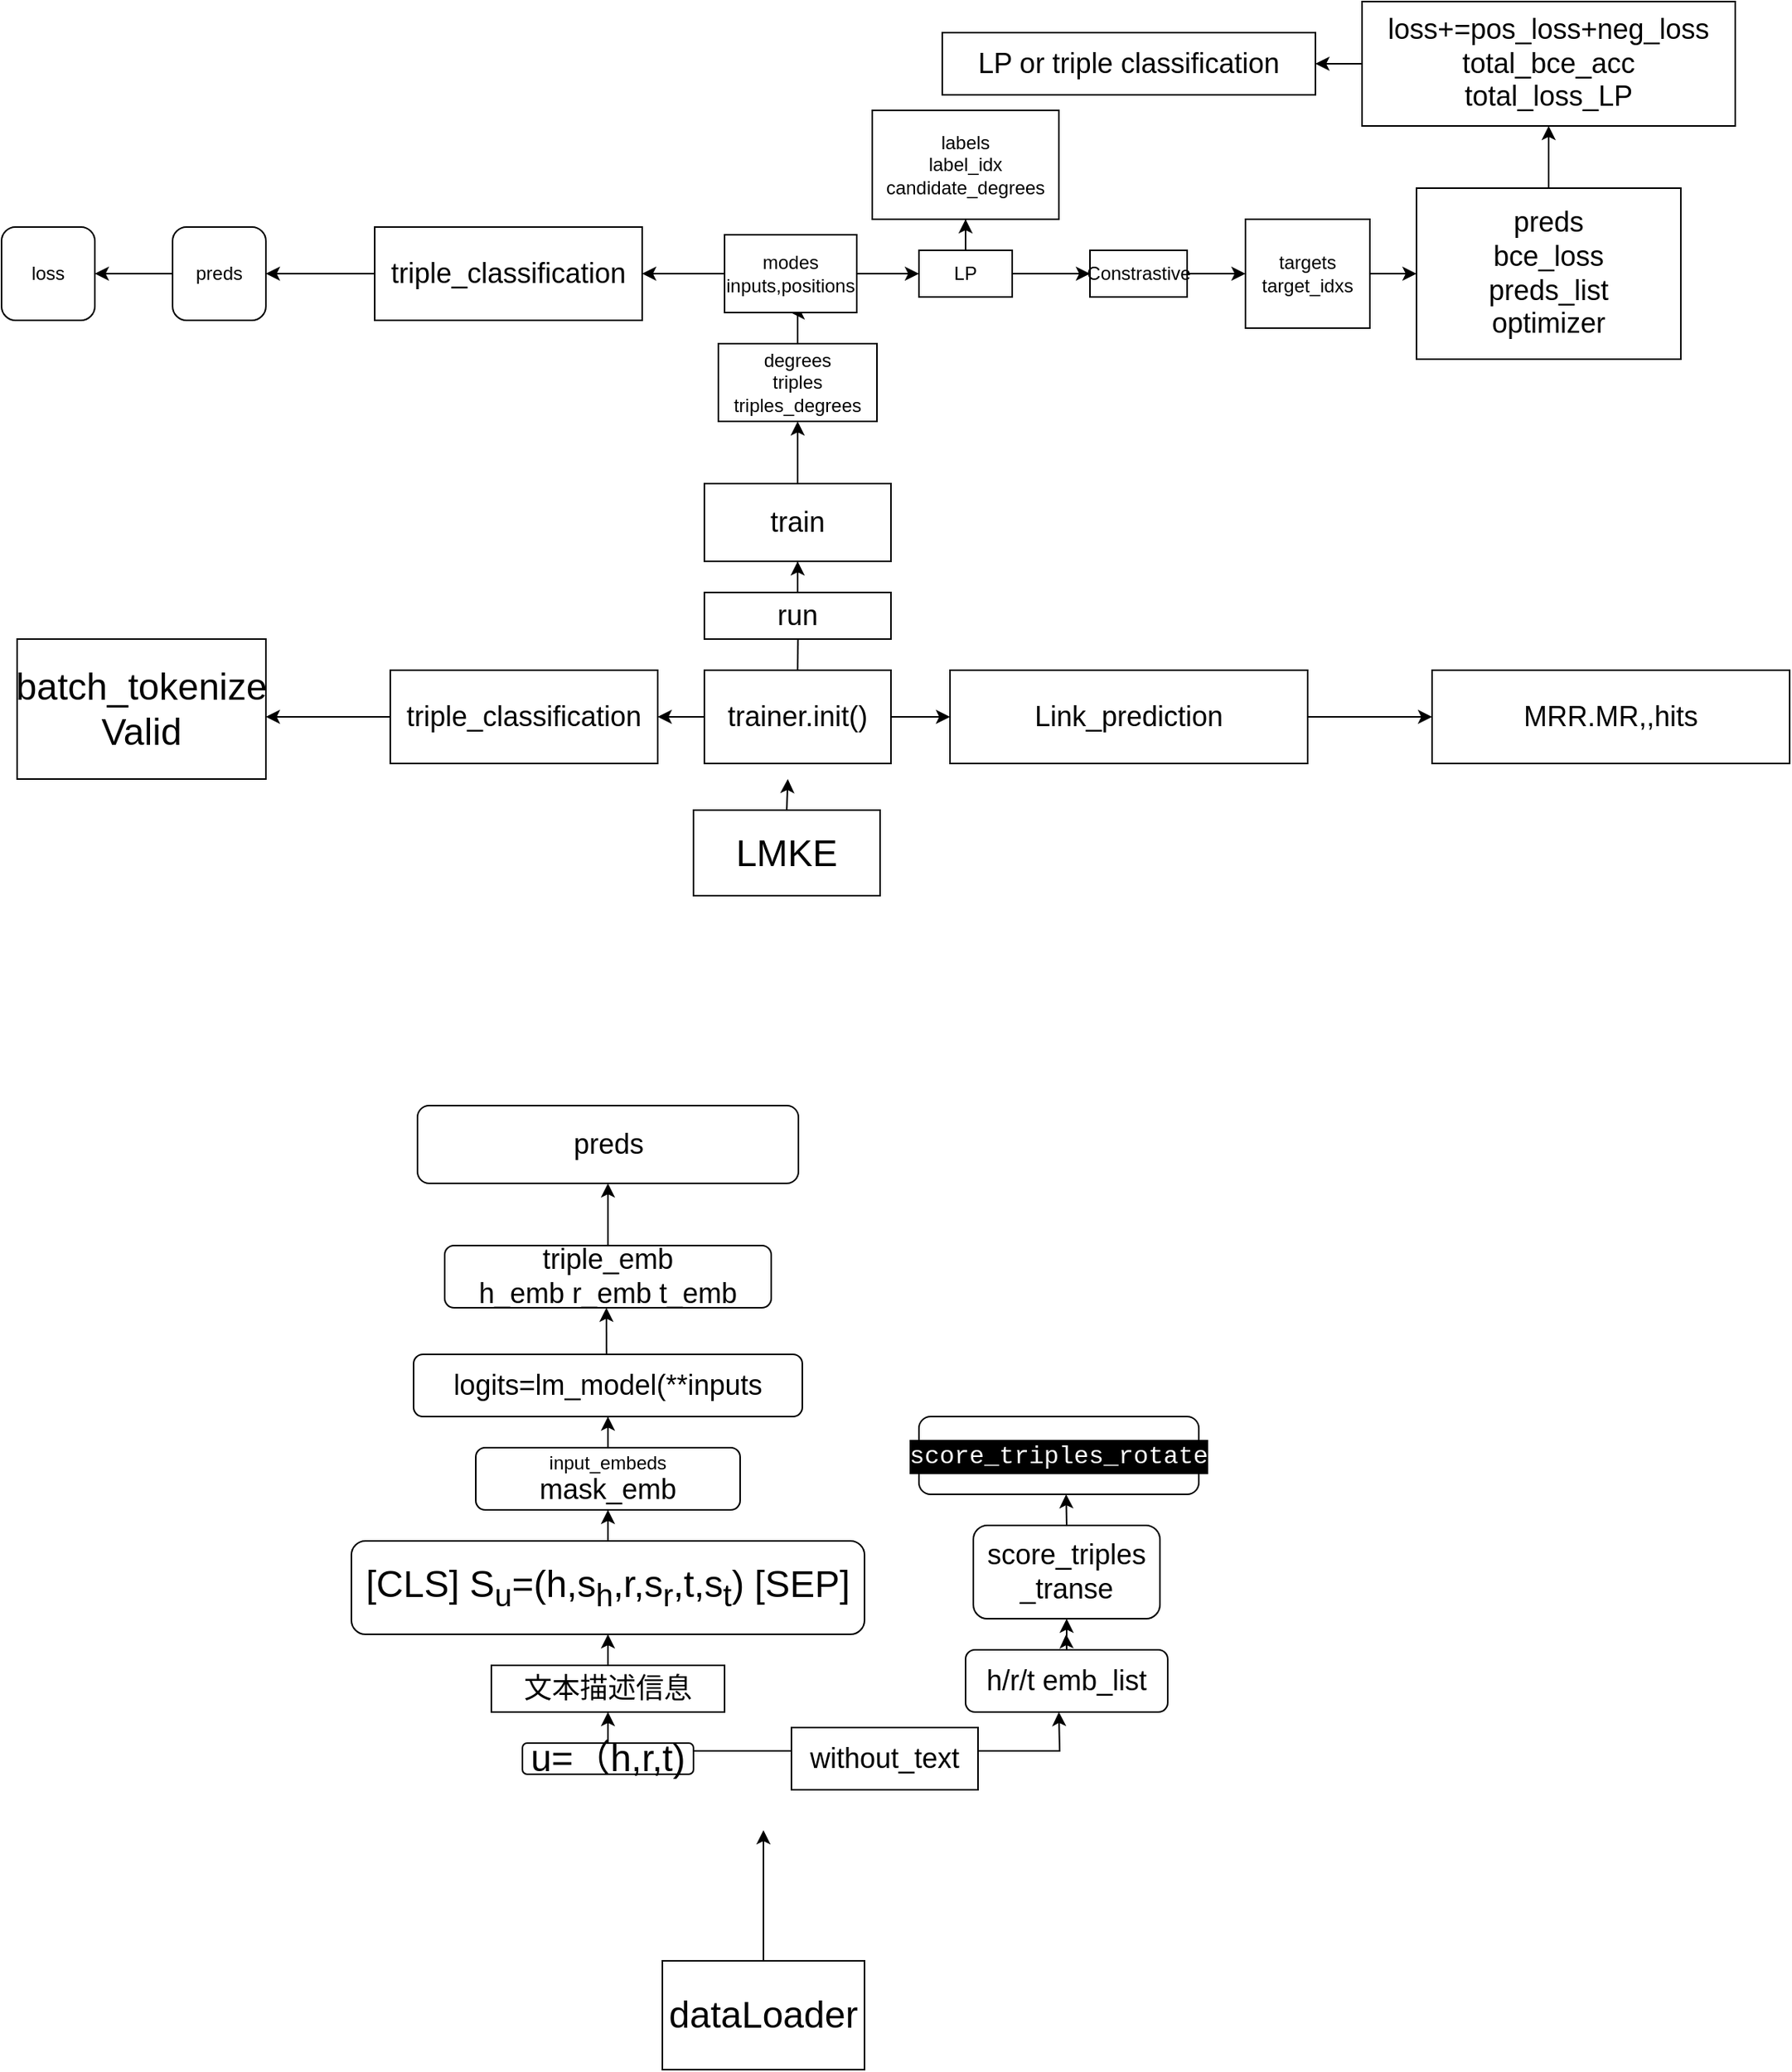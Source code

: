 <mxfile version="21.7.4" type="github">
  <diagram name="第 1 页" id="9JXRR2FQcuDCm_Itce8K">
    <mxGraphModel dx="2032" dy="1371" grid="1" gridSize="10" guides="1" tooltips="1" connect="1" arrows="1" fold="1" page="1" pageScale="1" pageWidth="827" pageHeight="1169" math="0" shadow="0">
      <root>
        <mxCell id="0" />
        <mxCell id="1" parent="0" />
        <mxCell id="J2ooBoPmb8nhM15LZhtm-6" value="" style="edgeStyle=orthogonalEdgeStyle;rounded=0;orthogonalLoop=1;jettySize=auto;html=1;" parent="1" source="J2ooBoPmb8nhM15LZhtm-7" target="J2ooBoPmb8nhM15LZhtm-4" edge="1">
          <mxGeometry relative="1" as="geometry" />
        </mxCell>
        <mxCell id="J2ooBoPmb8nhM15LZhtm-38" style="edgeStyle=orthogonalEdgeStyle;rounded=0;orthogonalLoop=1;jettySize=auto;html=1;exitX=1;exitY=0.25;exitDx=0;exitDy=0;" parent="1" source="J2ooBoPmb8nhM15LZhtm-3" edge="1">
          <mxGeometry relative="1" as="geometry">
            <mxPoint x="380.0" y="1110" as="targetPoint" />
          </mxGeometry>
        </mxCell>
        <mxCell id="J2ooBoPmb8nhM15LZhtm-3" value="&lt;font style=&quot;font-size: 24px;&quot;&gt;u=（h,r,t)&lt;/font&gt;" style="rounded=1;whiteSpace=wrap;html=1;" parent="1" vertex="1">
          <mxGeometry x="35" y="1130" width="110" height="20" as="geometry" />
        </mxCell>
        <mxCell id="J2ooBoPmb8nhM15LZhtm-20" style="edgeStyle=orthogonalEdgeStyle;rounded=0;orthogonalLoop=1;jettySize=auto;html=1;exitX=0.5;exitY=0;exitDx=0;exitDy=0;" parent="1" source="J2ooBoPmb8nhM15LZhtm-4" target="J2ooBoPmb8nhM15LZhtm-16" edge="1">
          <mxGeometry relative="1" as="geometry" />
        </mxCell>
        <mxCell id="J2ooBoPmb8nhM15LZhtm-4" value="&lt;font style=&quot;font-size: 24px;&quot;&gt;&lt;font style=&quot;&quot;&gt;[CLS] S&lt;sub&gt;u&lt;/sub&gt;&lt;/font&gt;&lt;font style=&quot;&quot;&gt;=(h,s&lt;sub style=&quot;&quot;&gt;h&lt;/sub&gt;,r,s&lt;sub style=&quot;&quot;&gt;r&lt;/sub&gt;,t,s&lt;sub style=&quot;&quot;&gt;t&lt;/sub&gt;) [SEP]&lt;/font&gt;&lt;/font&gt;" style="rounded=1;whiteSpace=wrap;html=1;" parent="1" vertex="1">
          <mxGeometry x="-75" y="1000" width="330" height="60" as="geometry" />
        </mxCell>
        <mxCell id="J2ooBoPmb8nhM15LZhtm-9" value="" style="edgeStyle=orthogonalEdgeStyle;rounded=0;orthogonalLoop=1;jettySize=auto;html=1;" parent="1" source="J2ooBoPmb8nhM15LZhtm-3" target="J2ooBoPmb8nhM15LZhtm-7" edge="1">
          <mxGeometry relative="1" as="geometry">
            <mxPoint x="90" y="1140" as="sourcePoint" />
            <mxPoint x="145" y="980" as="targetPoint" />
          </mxGeometry>
        </mxCell>
        <mxCell id="J2ooBoPmb8nhM15LZhtm-7" value="&lt;font style=&quot;font-size: 18px;&quot;&gt;文本描述信息&lt;/font&gt;" style="rounded=0;whiteSpace=wrap;html=1;" parent="1" vertex="1">
          <mxGeometry x="15" y="1080" width="150" height="30" as="geometry" />
        </mxCell>
        <mxCell id="J2ooBoPmb8nhM15LZhtm-16" value="input_embeds&lt;br&gt;&lt;span style=&quot;font-size: 18px;&quot;&gt;mask_emb&lt;/span&gt;&lt;span style=&quot;font-size: 18px;&quot;&gt;&lt;br&gt;&lt;/span&gt;" style="rounded=1;whiteSpace=wrap;html=1;" parent="1" vertex="1">
          <mxGeometry x="5" y="940" width="170" height="40" as="geometry" />
        </mxCell>
        <mxCell id="J2ooBoPmb8nhM15LZhtm-26" value="&lt;font style=&quot;font-size: 18px;&quot;&gt;triple_emb&lt;br&gt;h_emb r_emb t_emb&lt;/font&gt;" style="rounded=1;whiteSpace=wrap;html=1;" parent="1" vertex="1">
          <mxGeometry x="-15" y="810" width="210" height="40" as="geometry" />
        </mxCell>
        <mxCell id="J2ooBoPmb8nhM15LZhtm-34" value="&lt;span style=&quot;font-size: 18px;&quot;&gt;preds&lt;/span&gt;" style="rounded=1;whiteSpace=wrap;html=1;" parent="1" vertex="1">
          <mxGeometry x="-32.5" y="720" width="245" height="50" as="geometry" />
        </mxCell>
        <mxCell id="J2ooBoPmb8nhM15LZhtm-44" style="edgeStyle=orthogonalEdgeStyle;rounded=0;orthogonalLoop=1;jettySize=auto;html=1;exitX=0.5;exitY=0;exitDx=0;exitDy=0;" parent="1" source="J2ooBoPmb8nhM15LZhtm-39" edge="1">
          <mxGeometry relative="1" as="geometry">
            <mxPoint x="384.667" y="1060" as="targetPoint" />
          </mxGeometry>
        </mxCell>
        <mxCell id="J2ooBoPmb8nhM15LZhtm-45" style="edgeStyle=orthogonalEdgeStyle;rounded=0;orthogonalLoop=1;jettySize=auto;html=1;exitX=0.5;exitY=0;exitDx=0;exitDy=0;entryX=0.5;entryY=1;entryDx=0;entryDy=0;" parent="1" source="J2ooBoPmb8nhM15LZhtm-39" target="J2ooBoPmb8nhM15LZhtm-43" edge="1">
          <mxGeometry relative="1" as="geometry" />
        </mxCell>
        <mxCell id="J2ooBoPmb8nhM15LZhtm-39" value="&lt;font style=&quot;font-size: 18px;&quot;&gt;h/r/t emb_list&lt;/font&gt;" style="rounded=1;whiteSpace=wrap;html=1;" parent="1" vertex="1">
          <mxGeometry x="320" y="1070" width="130" height="40" as="geometry" />
        </mxCell>
        <mxCell id="J2ooBoPmb8nhM15LZhtm-40" value="&lt;font style=&quot;font-size: 18px;&quot;&gt;without_text&lt;/font&gt;" style="rounded=0;whiteSpace=wrap;html=1;" parent="1" vertex="1">
          <mxGeometry x="208" y="1120" width="120" height="40" as="geometry" />
        </mxCell>
        <mxCell id="J2ooBoPmb8nhM15LZhtm-46" style="edgeStyle=orthogonalEdgeStyle;rounded=0;orthogonalLoop=1;jettySize=auto;html=1;exitX=0.5;exitY=0;exitDx=0;exitDy=0;" parent="1" source="J2ooBoPmb8nhM15LZhtm-43" edge="1">
          <mxGeometry relative="1" as="geometry">
            <mxPoint x="384.667" y="970" as="targetPoint" />
          </mxGeometry>
        </mxCell>
        <mxCell id="J2ooBoPmb8nhM15LZhtm-43" value="&lt;font style=&quot;font-size: 18px;&quot;&gt;score_triples&lt;br&gt;_transe&lt;/font&gt;" style="rounded=1;whiteSpace=wrap;html=1;" parent="1" vertex="1">
          <mxGeometry x="325" y="990" width="120" height="60" as="geometry" />
        </mxCell>
        <mxCell id="J2ooBoPmb8nhM15LZhtm-47" value="&lt;div style=&quot;color: rgb(255, 255, 255); background-color: rgb(0, 0, 0); font-family: Consolas, &amp;quot;Courier New&amp;quot;, monospace; font-size: 16px; line-height: 22px;&quot;&gt;score_triples_rotate&lt;/div&gt;" style="rounded=1;whiteSpace=wrap;html=1;" parent="1" vertex="1">
          <mxGeometry x="290" y="920" width="180" height="50" as="geometry" />
        </mxCell>
        <mxCell id="J2ooBoPmb8nhM15LZhtm-117" style="edgeStyle=orthogonalEdgeStyle;rounded=0;orthogonalLoop=1;jettySize=auto;html=1;exitX=0;exitY=0.5;exitDx=0;exitDy=0;entryX=1;entryY=0.5;entryDx=0;entryDy=0;" parent="1" source="J2ooBoPmb8nhM15LZhtm-52" target="J2ooBoPmb8nhM15LZhtm-59" edge="1">
          <mxGeometry relative="1" as="geometry" />
        </mxCell>
        <mxCell id="J2ooBoPmb8nhM15LZhtm-52" value="preds" style="rounded=1;whiteSpace=wrap;html=1;" parent="1" vertex="1">
          <mxGeometry x="-190" y="155" width="60" height="60" as="geometry" />
        </mxCell>
        <mxCell id="n6FowlvJA5blBHfmLOYl-14" value="" style="edgeStyle=orthogonalEdgeStyle;rounded=0;orthogonalLoop=1;jettySize=auto;html=1;" edge="1" parent="1" source="J2ooBoPmb8nhM15LZhtm-58" target="J2ooBoPmb8nhM15LZhtm-71">
          <mxGeometry relative="1" as="geometry" />
        </mxCell>
        <mxCell id="n6FowlvJA5blBHfmLOYl-17" value="" style="edgeStyle=orthogonalEdgeStyle;rounded=0;orthogonalLoop=1;jettySize=auto;html=1;" edge="1" parent="1" source="J2ooBoPmb8nhM15LZhtm-58" target="J2ooBoPmb8nhM15LZhtm-65">
          <mxGeometry relative="1" as="geometry" />
        </mxCell>
        <mxCell id="J2ooBoPmb8nhM15LZhtm-58" value="LP" style="rounded=0;whiteSpace=wrap;html=1;" parent="1" vertex="1">
          <mxGeometry x="290" y="170" width="60" height="30" as="geometry" />
        </mxCell>
        <mxCell id="J2ooBoPmb8nhM15LZhtm-59" value="loss" style="rounded=1;whiteSpace=wrap;html=1;" parent="1" vertex="1">
          <mxGeometry x="-300" y="155" width="60" height="60" as="geometry" />
        </mxCell>
        <mxCell id="n6FowlvJA5blBHfmLOYl-18" value="" style="edgeStyle=orthogonalEdgeStyle;rounded=0;orthogonalLoop=1;jettySize=auto;html=1;" edge="1" parent="1" source="J2ooBoPmb8nhM15LZhtm-63" target="J2ooBoPmb8nhM15LZhtm-84">
          <mxGeometry relative="1" as="geometry" />
        </mxCell>
        <mxCell id="J2ooBoPmb8nhM15LZhtm-63" value="targets&lt;br&gt;target_idxs" style="whiteSpace=wrap;html=1;rounded=0;" parent="1" vertex="1">
          <mxGeometry x="500" y="150" width="80" height="70" as="geometry" />
        </mxCell>
        <mxCell id="J2ooBoPmb8nhM15LZhtm-65" value="labels&lt;br&gt;label_idx&lt;br&gt;candidate_degrees" style="whiteSpace=wrap;html=1;rounded=0;" parent="1" vertex="1">
          <mxGeometry x="260" y="80" width="120" height="70" as="geometry" />
        </mxCell>
        <mxCell id="n6FowlvJA5blBHfmLOYl-16" value="" style="edgeStyle=orthogonalEdgeStyle;rounded=0;orthogonalLoop=1;jettySize=auto;html=1;" edge="1" parent="1" source="J2ooBoPmb8nhM15LZhtm-71" target="J2ooBoPmb8nhM15LZhtm-63">
          <mxGeometry relative="1" as="geometry" />
        </mxCell>
        <mxCell id="J2ooBoPmb8nhM15LZhtm-71" value="Constrastive" style="rounded=0;whiteSpace=wrap;html=1;" parent="1" vertex="1">
          <mxGeometry x="400" y="170" width="62.5" height="30" as="geometry" />
        </mxCell>
        <mxCell id="J2ooBoPmb8nhM15LZhtm-98" style="edgeStyle=orthogonalEdgeStyle;rounded=0;orthogonalLoop=1;jettySize=auto;html=1;exitX=0.5;exitY=0;exitDx=0;exitDy=0;" parent="1" source="J2ooBoPmb8nhM15LZhtm-83" edge="1">
          <mxGeometry relative="1" as="geometry">
            <mxPoint x="205.667" y="510.0" as="targetPoint" />
          </mxGeometry>
        </mxCell>
        <mxCell id="J2ooBoPmb8nhM15LZhtm-83" value="&lt;font style=&quot;font-size: 24px;&quot;&gt;LMKE&lt;/font&gt;" style="rounded=0;whiteSpace=wrap;html=1;" parent="1" vertex="1">
          <mxGeometry x="145" y="530" width="120" height="55" as="geometry" />
        </mxCell>
        <mxCell id="n6FowlvJA5blBHfmLOYl-20" value="" style="edgeStyle=orthogonalEdgeStyle;rounded=0;orthogonalLoop=1;jettySize=auto;html=1;" edge="1" parent="1" source="J2ooBoPmb8nhM15LZhtm-84" target="n6FowlvJA5blBHfmLOYl-19">
          <mxGeometry relative="1" as="geometry" />
        </mxCell>
        <mxCell id="J2ooBoPmb8nhM15LZhtm-84" value="&lt;font style=&quot;font-size: 18px;&quot;&gt;preds&lt;br&gt;bce_loss&lt;br&gt;preds_list&lt;br&gt;optimizer&lt;br&gt;&lt;/font&gt;" style="rounded=0;whiteSpace=wrap;html=1;" parent="1" vertex="1">
          <mxGeometry x="610" y="130" width="170" height="110" as="geometry" />
        </mxCell>
        <mxCell id="J2ooBoPmb8nhM15LZhtm-99" style="edgeStyle=orthogonalEdgeStyle;rounded=0;orthogonalLoop=1;jettySize=auto;html=1;exitX=0.5;exitY=0;exitDx=0;exitDy=0;" parent="1" source="J2ooBoPmb8nhM15LZhtm-91" edge="1">
          <mxGeometry relative="1" as="geometry">
            <mxPoint x="212.333" y="410" as="targetPoint" />
          </mxGeometry>
        </mxCell>
        <mxCell id="J2ooBoPmb8nhM15LZhtm-101" value="" style="edgeStyle=orthogonalEdgeStyle;rounded=0;orthogonalLoop=1;jettySize=auto;html=1;" parent="1" source="J2ooBoPmb8nhM15LZhtm-91" target="J2ooBoPmb8nhM15LZhtm-100" edge="1">
          <mxGeometry relative="1" as="geometry" />
        </mxCell>
        <mxCell id="J2ooBoPmb8nhM15LZhtm-103" value="" style="edgeStyle=orthogonalEdgeStyle;rounded=0;orthogonalLoop=1;jettySize=auto;html=1;" parent="1" source="J2ooBoPmb8nhM15LZhtm-91" target="J2ooBoPmb8nhM15LZhtm-102" edge="1">
          <mxGeometry relative="1" as="geometry" />
        </mxCell>
        <mxCell id="J2ooBoPmb8nhM15LZhtm-91" value="&lt;font style=&quot;font-size: 18px;&quot;&gt;trainer.init()&lt;/font&gt;" style="rounded=0;whiteSpace=wrap;html=1;" parent="1" vertex="1">
          <mxGeometry x="152" y="440" width="120" height="60" as="geometry" />
        </mxCell>
        <mxCell id="J2ooBoPmb8nhM15LZhtm-94" value="" style="edgeStyle=orthogonalEdgeStyle;rounded=0;orthogonalLoop=1;jettySize=auto;html=1;entryX=0.5;entryY=1;entryDx=0;entryDy=0;" parent="1" source="J2ooBoPmb8nhM15LZhtm-92" edge="1">
          <mxGeometry relative="1" as="geometry">
            <mxPoint x="190" y="1186.0" as="targetPoint" />
          </mxGeometry>
        </mxCell>
        <mxCell id="J2ooBoPmb8nhM15LZhtm-92" value="&lt;font style=&quot;font-size: 24px;&quot;&gt;dataLoader&lt;/font&gt;" style="rounded=0;whiteSpace=wrap;html=1;" parent="1" vertex="1">
          <mxGeometry x="125" y="1270" width="130" height="70" as="geometry" />
        </mxCell>
        <mxCell id="n6FowlvJA5blBHfmLOYl-26" value="" style="edgeStyle=orthogonalEdgeStyle;rounded=0;orthogonalLoop=1;jettySize=auto;html=1;" edge="1" parent="1" source="J2ooBoPmb8nhM15LZhtm-100">
          <mxGeometry relative="1" as="geometry">
            <mxPoint x="-130" y="470" as="targetPoint" />
          </mxGeometry>
        </mxCell>
        <mxCell id="J2ooBoPmb8nhM15LZhtm-100" value="&lt;span style=&quot;font-size: 18px;&quot;&gt;triple_classification&lt;/span&gt;" style="rounded=0;whiteSpace=wrap;html=1;" parent="1" vertex="1">
          <mxGeometry x="-50" y="440" width="172" height="60" as="geometry" />
        </mxCell>
        <mxCell id="n6FowlvJA5blBHfmLOYl-29" value="" style="edgeStyle=orthogonalEdgeStyle;rounded=0;orthogonalLoop=1;jettySize=auto;html=1;" edge="1" parent="1" source="J2ooBoPmb8nhM15LZhtm-102" target="n6FowlvJA5blBHfmLOYl-28">
          <mxGeometry relative="1" as="geometry" />
        </mxCell>
        <mxCell id="J2ooBoPmb8nhM15LZhtm-102" value="&lt;span style=&quot;font-size: 18px;&quot;&gt;Link_prediction&lt;/span&gt;" style="rounded=0;whiteSpace=wrap;html=1;" parent="1" vertex="1">
          <mxGeometry x="310" y="440" width="230" height="60" as="geometry" />
        </mxCell>
        <mxCell id="J2ooBoPmb8nhM15LZhtm-114" value="" style="edgeStyle=orthogonalEdgeStyle;rounded=0;orthogonalLoop=1;jettySize=auto;html=1;" parent="1" source="J2ooBoPmb8nhM15LZhtm-106" target="J2ooBoPmb8nhM15LZhtm-113" edge="1">
          <mxGeometry relative="1" as="geometry" />
        </mxCell>
        <mxCell id="J2ooBoPmb8nhM15LZhtm-106" value="&lt;font style=&quot;font-size: 18px;&quot;&gt;run&lt;/font&gt;" style="rounded=0;whiteSpace=wrap;html=1;" parent="1" vertex="1">
          <mxGeometry x="152" y="390" width="120" height="30" as="geometry" />
        </mxCell>
        <mxCell id="J2ooBoPmb8nhM15LZhtm-116" style="edgeStyle=orthogonalEdgeStyle;rounded=0;orthogonalLoop=1;jettySize=auto;html=1;exitX=0;exitY=0.5;exitDx=0;exitDy=0;entryX=1;entryY=0.5;entryDx=0;entryDy=0;" parent="1" source="J2ooBoPmb8nhM15LZhtm-111" target="J2ooBoPmb8nhM15LZhtm-52" edge="1">
          <mxGeometry relative="1" as="geometry" />
        </mxCell>
        <mxCell id="J2ooBoPmb8nhM15LZhtm-111" value="&lt;span style=&quot;font-size: 18px;&quot;&gt;triple_classification&lt;/span&gt;" style="rounded=0;whiteSpace=wrap;html=1;" parent="1" vertex="1">
          <mxGeometry x="-60" y="155" width="172" height="60" as="geometry" />
        </mxCell>
        <mxCell id="n6FowlvJA5blBHfmLOYl-3" value="" style="edgeStyle=orthogonalEdgeStyle;rounded=0;orthogonalLoop=1;jettySize=auto;html=1;" edge="1" parent="1" source="J2ooBoPmb8nhM15LZhtm-113" target="n6FowlvJA5blBHfmLOYl-2">
          <mxGeometry relative="1" as="geometry" />
        </mxCell>
        <mxCell id="J2ooBoPmb8nhM15LZhtm-113" value="&lt;font style=&quot;font-size: 18px;&quot;&gt;train&lt;/font&gt;" style="rounded=0;whiteSpace=wrap;html=1;" parent="1" vertex="1">
          <mxGeometry x="152" y="320" width="120" height="50" as="geometry" />
        </mxCell>
        <mxCell id="n6FowlvJA5blBHfmLOYl-5" value="" style="edgeStyle=orthogonalEdgeStyle;rounded=0;orthogonalLoop=1;jettySize=auto;html=1;" edge="1" parent="1" source="n6FowlvJA5blBHfmLOYl-2" target="n6FowlvJA5blBHfmLOYl-4">
          <mxGeometry relative="1" as="geometry" />
        </mxCell>
        <mxCell id="n6FowlvJA5blBHfmLOYl-2" value="degrees&lt;br&gt;triples&lt;br&gt;triples_degrees&lt;br&gt;" style="rounded=0;whiteSpace=wrap;html=1;" vertex="1" parent="1">
          <mxGeometry x="161" y="230" width="102" height="50" as="geometry" />
        </mxCell>
        <mxCell id="n6FowlvJA5blBHfmLOYl-7" value="" style="edgeStyle=orthogonalEdgeStyle;rounded=0;orthogonalLoop=1;jettySize=auto;html=1;" edge="1" parent="1" source="n6FowlvJA5blBHfmLOYl-4" target="J2ooBoPmb8nhM15LZhtm-111">
          <mxGeometry relative="1" as="geometry">
            <mxPoint x="85" y="185" as="targetPoint" />
            <Array as="points" />
          </mxGeometry>
        </mxCell>
        <mxCell id="n6FowlvJA5blBHfmLOYl-11" value="" style="edgeStyle=orthogonalEdgeStyle;rounded=0;orthogonalLoop=1;jettySize=auto;html=1;" edge="1" parent="1" source="n6FowlvJA5blBHfmLOYl-4" target="J2ooBoPmb8nhM15LZhtm-58">
          <mxGeometry relative="1" as="geometry" />
        </mxCell>
        <mxCell id="n6FowlvJA5blBHfmLOYl-4" value="modes&lt;br&gt;inputs,positions" style="rounded=0;whiteSpace=wrap;html=1;" vertex="1" parent="1">
          <mxGeometry x="165" y="160" width="85" height="50" as="geometry" />
        </mxCell>
        <mxCell id="n6FowlvJA5blBHfmLOYl-24" value="" style="edgeStyle=orthogonalEdgeStyle;rounded=0;orthogonalLoop=1;jettySize=auto;html=1;" edge="1" parent="1" source="n6FowlvJA5blBHfmLOYl-19" target="n6FowlvJA5blBHfmLOYl-23">
          <mxGeometry relative="1" as="geometry" />
        </mxCell>
        <mxCell id="n6FowlvJA5blBHfmLOYl-19" value="&lt;font style=&quot;font-size: 18px;&quot;&gt;loss+=pos_loss+neg_loss&lt;br&gt;total_bce_acc&lt;br&gt;total_loss_LP&lt;br&gt;&lt;/font&gt;" style="rounded=0;whiteSpace=wrap;html=1;" vertex="1" parent="1">
          <mxGeometry x="575" y="10" width="240" height="80" as="geometry" />
        </mxCell>
        <mxCell id="n6FowlvJA5blBHfmLOYl-23" value="&lt;font style=&quot;font-size: 18px;&quot;&gt;LP or triple classification&lt;br&gt;&lt;/font&gt;" style="rounded=0;whiteSpace=wrap;html=1;" vertex="1" parent="1">
          <mxGeometry x="305" y="30" width="240" height="40" as="geometry" />
        </mxCell>
        <mxCell id="n6FowlvJA5blBHfmLOYl-27" value="&lt;font style=&quot;&quot;&gt;&lt;div style=&quot;font-size: 16px; color: rgb(255, 255, 255); background-color: rgb(0, 0, 0); font-family: Consolas, &amp;quot;Courier New&amp;quot;, monospace; line-height: 22px;&quot;&gt;&lt;/div&gt;&lt;span style=&quot;font-size: 24px;&quot;&gt;batch_tokenize&lt;br&gt;Valid&lt;/span&gt;&lt;/font&gt;" style="whiteSpace=wrap;html=1;" vertex="1" parent="1">
          <mxGeometry x="-290" y="420" width="160" height="90" as="geometry" />
        </mxCell>
        <mxCell id="n6FowlvJA5blBHfmLOYl-28" value="&lt;span style=&quot;font-size: 18px;&quot;&gt;MRR.MR,,hits&lt;/span&gt;" style="rounded=0;whiteSpace=wrap;html=1;" vertex="1" parent="1">
          <mxGeometry x="620" y="440" width="230" height="60" as="geometry" />
        </mxCell>
        <mxCell id="n6FowlvJA5blBHfmLOYl-32" value="" style="edgeStyle=orthogonalEdgeStyle;rounded=0;orthogonalLoop=1;jettySize=auto;html=1;" edge="1" parent="1" source="J2ooBoPmb8nhM15LZhtm-16" target="J2ooBoPmb8nhM15LZhtm-23">
          <mxGeometry relative="1" as="geometry">
            <mxPoint x="90" y="925" as="sourcePoint" />
            <mxPoint x="103" y="810" as="targetPoint" />
          </mxGeometry>
        </mxCell>
        <mxCell id="J2ooBoPmb8nhM15LZhtm-23" value="&lt;span style=&quot;font-size: 18px;&quot;&gt;logits=lm_model(**inputs&lt;/span&gt;" style="rounded=1;whiteSpace=wrap;html=1;" parent="1" vertex="1">
          <mxGeometry x="-35" y="880" width="250" height="40" as="geometry" />
        </mxCell>
        <mxCell id="n6FowlvJA5blBHfmLOYl-35" value="" style="endArrow=classic;html=1;rounded=0;" edge="1" parent="1">
          <mxGeometry width="50" height="50" relative="1" as="geometry">
            <mxPoint x="89.09" y="880" as="sourcePoint" />
            <mxPoint x="89" y="850" as="targetPoint" />
          </mxGeometry>
        </mxCell>
        <mxCell id="n6FowlvJA5blBHfmLOYl-36" value="" style="endArrow=classic;html=1;rounded=0;exitX=0.5;exitY=0;exitDx=0;exitDy=0;" edge="1" parent="1" source="J2ooBoPmb8nhM15LZhtm-26">
          <mxGeometry width="50" height="50" relative="1" as="geometry">
            <mxPoint x="40" y="820" as="sourcePoint" />
            <mxPoint x="90" y="770" as="targetPoint" />
          </mxGeometry>
        </mxCell>
      </root>
    </mxGraphModel>
  </diagram>
</mxfile>
